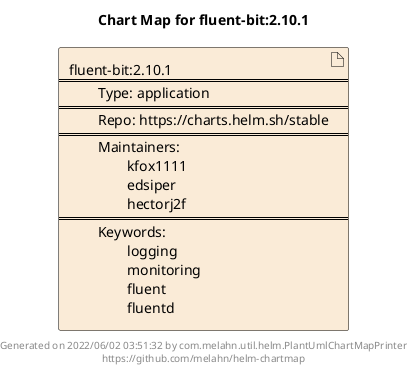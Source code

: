 @startuml
skinparam linetype ortho
skinparam backgroundColor white
skinparam usecaseBorderColor black
skinparam usecaseArrowColor LightSlateGray
skinparam artifactBorderColor black
skinparam artifactArrowColor LightSlateGray

title Chart Map for fluent-bit:2.10.1

'There is one referenced Helm Chart
artifact "fluent-bit:2.10.1\n====\n\tType: application\n====\n\tRepo: https://charts.helm.sh/stable\n====\n\tMaintainers: \n\t\tkfox1111\n\t\tedsiper\n\t\thectorj2f\n====\n\tKeywords: \n\t\tlogging\n\t\tmonitoring\n\t\tfluent\n\t\tfluentd" as fluent_bit_2_10_1 #AntiqueWhite

'There are 0 referenced Docker Images

'Chart Dependencies

center footer Generated on 2022/06/02 03:51:32 by com.melahn.util.helm.PlantUmlChartMapPrinter\nhttps://github.com/melahn/helm-chartmap
@enduml
